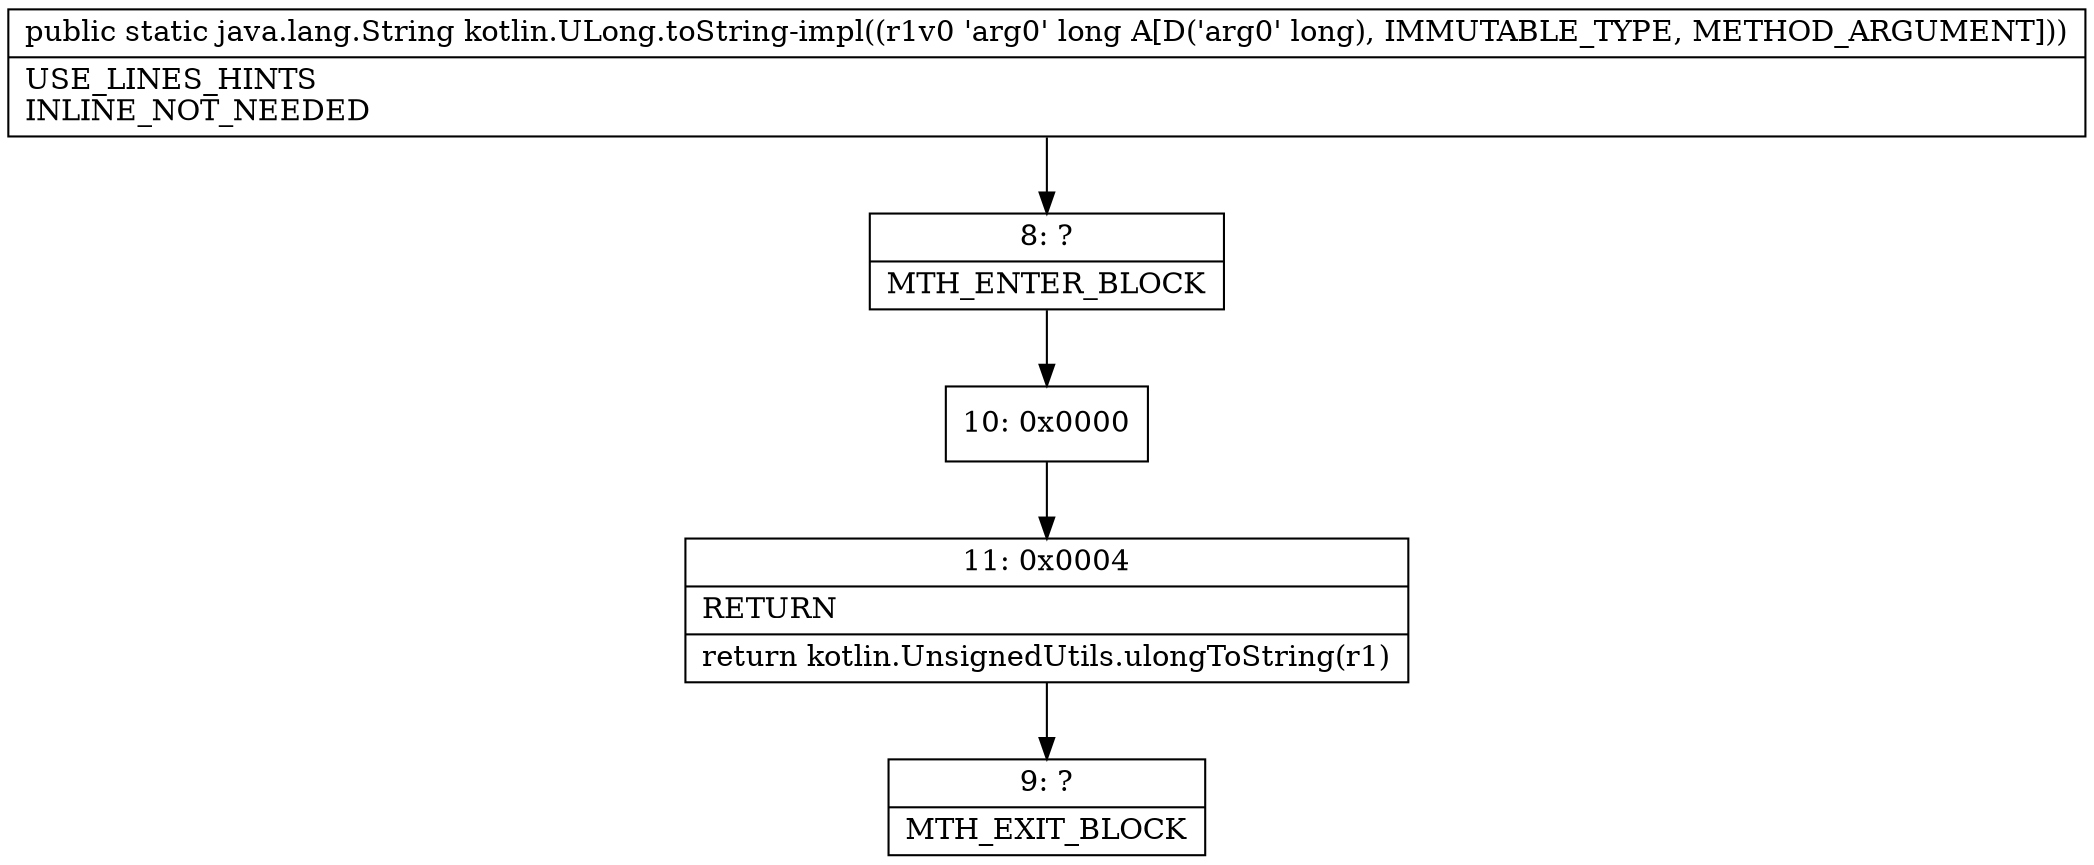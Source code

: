 digraph "CFG forkotlin.ULong.toString\-impl(J)Ljava\/lang\/String;" {
Node_8 [shape=record,label="{8\:\ ?|MTH_ENTER_BLOCK\l}"];
Node_10 [shape=record,label="{10\:\ 0x0000}"];
Node_11 [shape=record,label="{11\:\ 0x0004|RETURN\l|return kotlin.UnsignedUtils.ulongToString(r1)\l}"];
Node_9 [shape=record,label="{9\:\ ?|MTH_EXIT_BLOCK\l}"];
MethodNode[shape=record,label="{public static java.lang.String kotlin.ULong.toString\-impl((r1v0 'arg0' long A[D('arg0' long), IMMUTABLE_TYPE, METHOD_ARGUMENT]))  | USE_LINES_HINTS\lINLINE_NOT_NEEDED\l}"];
MethodNode -> Node_8;Node_8 -> Node_10;
Node_10 -> Node_11;
Node_11 -> Node_9;
}

